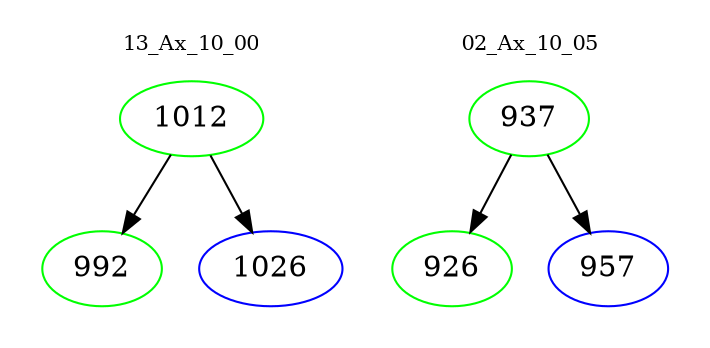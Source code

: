 digraph{
subgraph cluster_0 {
color = white
label = "13_Ax_10_00";
fontsize=10;
T0_1012 [label="1012", color="green"]
T0_1012 -> T0_992 [color="black"]
T0_992 [label="992", color="green"]
T0_1012 -> T0_1026 [color="black"]
T0_1026 [label="1026", color="blue"]
}
subgraph cluster_1 {
color = white
label = "02_Ax_10_05";
fontsize=10;
T1_937 [label="937", color="green"]
T1_937 -> T1_926 [color="black"]
T1_926 [label="926", color="green"]
T1_937 -> T1_957 [color="black"]
T1_957 [label="957", color="blue"]
}
}
